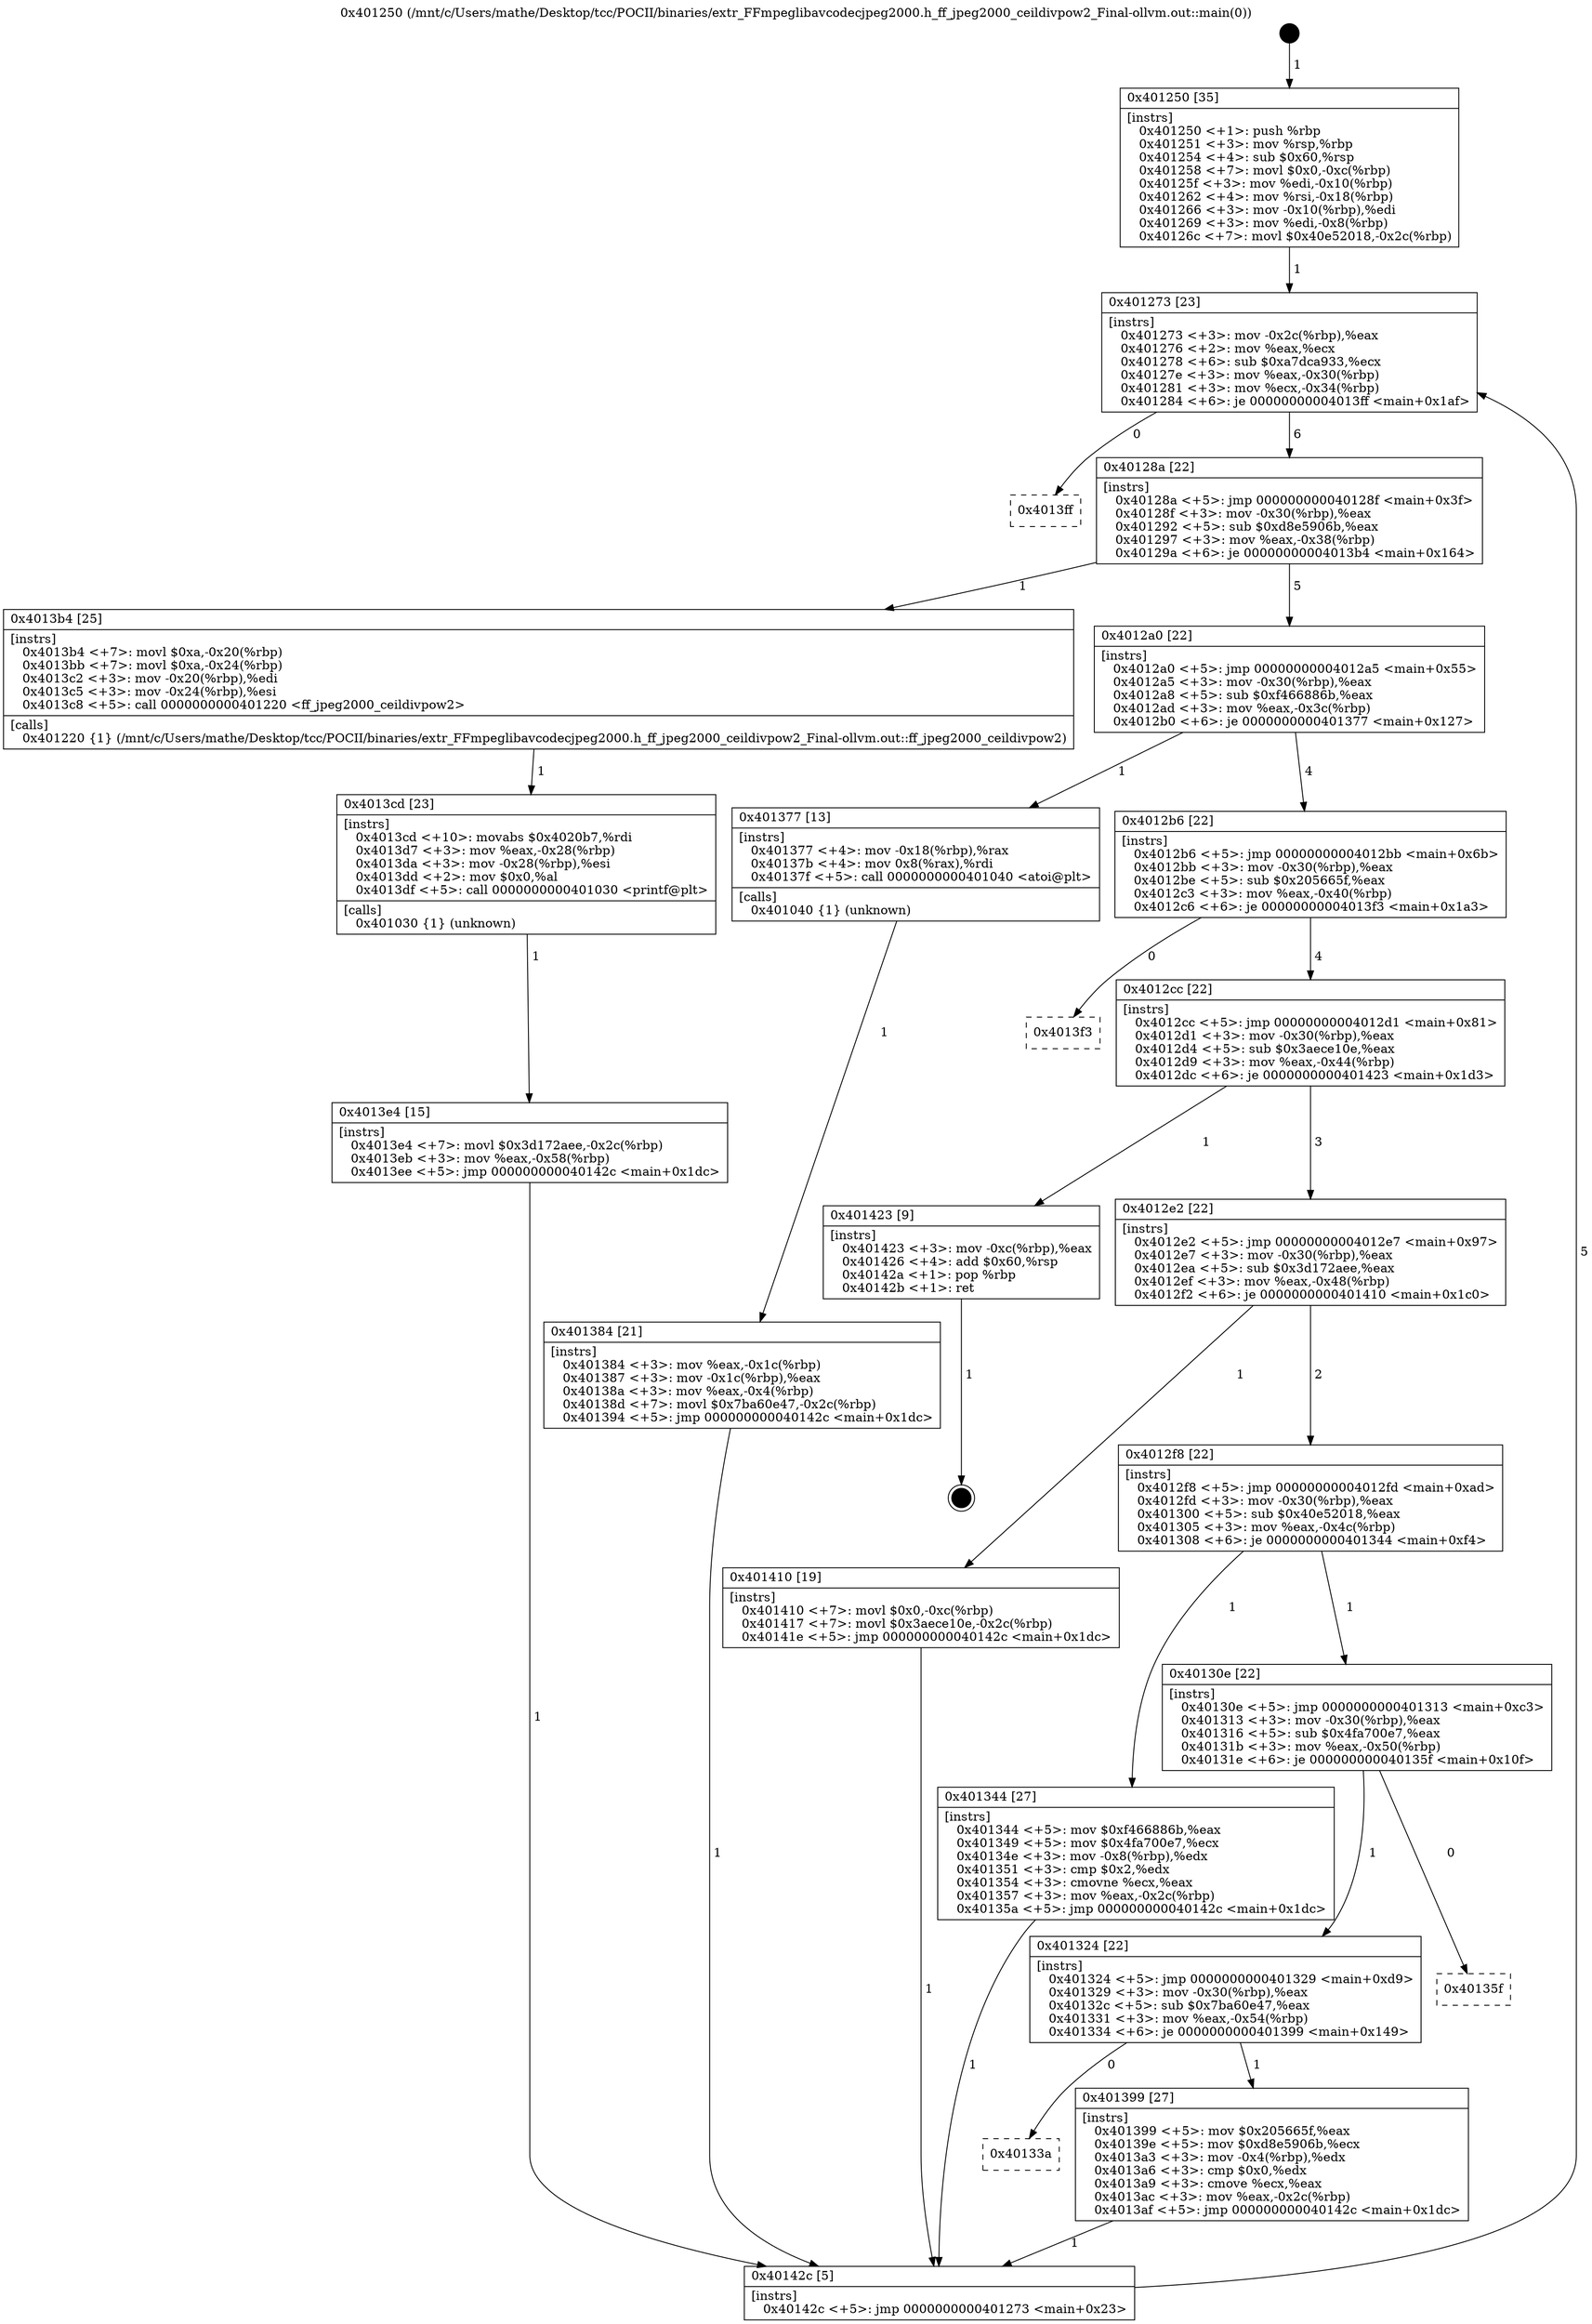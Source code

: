 digraph "0x401250" {
  label = "0x401250 (/mnt/c/Users/mathe/Desktop/tcc/POCII/binaries/extr_FFmpeglibavcodecjpeg2000.h_ff_jpeg2000_ceildivpow2_Final-ollvm.out::main(0))"
  labelloc = "t"
  node[shape=record]

  Entry [label="",width=0.3,height=0.3,shape=circle,fillcolor=black,style=filled]
  "0x401273" [label="{
     0x401273 [23]\l
     | [instrs]\l
     &nbsp;&nbsp;0x401273 \<+3\>: mov -0x2c(%rbp),%eax\l
     &nbsp;&nbsp;0x401276 \<+2\>: mov %eax,%ecx\l
     &nbsp;&nbsp;0x401278 \<+6\>: sub $0xa7dca933,%ecx\l
     &nbsp;&nbsp;0x40127e \<+3\>: mov %eax,-0x30(%rbp)\l
     &nbsp;&nbsp;0x401281 \<+3\>: mov %ecx,-0x34(%rbp)\l
     &nbsp;&nbsp;0x401284 \<+6\>: je 00000000004013ff \<main+0x1af\>\l
  }"]
  "0x4013ff" [label="{
     0x4013ff\l
  }", style=dashed]
  "0x40128a" [label="{
     0x40128a [22]\l
     | [instrs]\l
     &nbsp;&nbsp;0x40128a \<+5\>: jmp 000000000040128f \<main+0x3f\>\l
     &nbsp;&nbsp;0x40128f \<+3\>: mov -0x30(%rbp),%eax\l
     &nbsp;&nbsp;0x401292 \<+5\>: sub $0xd8e5906b,%eax\l
     &nbsp;&nbsp;0x401297 \<+3\>: mov %eax,-0x38(%rbp)\l
     &nbsp;&nbsp;0x40129a \<+6\>: je 00000000004013b4 \<main+0x164\>\l
  }"]
  Exit [label="",width=0.3,height=0.3,shape=circle,fillcolor=black,style=filled,peripheries=2]
  "0x4013b4" [label="{
     0x4013b4 [25]\l
     | [instrs]\l
     &nbsp;&nbsp;0x4013b4 \<+7\>: movl $0xa,-0x20(%rbp)\l
     &nbsp;&nbsp;0x4013bb \<+7\>: movl $0xa,-0x24(%rbp)\l
     &nbsp;&nbsp;0x4013c2 \<+3\>: mov -0x20(%rbp),%edi\l
     &nbsp;&nbsp;0x4013c5 \<+3\>: mov -0x24(%rbp),%esi\l
     &nbsp;&nbsp;0x4013c8 \<+5\>: call 0000000000401220 \<ff_jpeg2000_ceildivpow2\>\l
     | [calls]\l
     &nbsp;&nbsp;0x401220 \{1\} (/mnt/c/Users/mathe/Desktop/tcc/POCII/binaries/extr_FFmpeglibavcodecjpeg2000.h_ff_jpeg2000_ceildivpow2_Final-ollvm.out::ff_jpeg2000_ceildivpow2)\l
  }"]
  "0x4012a0" [label="{
     0x4012a0 [22]\l
     | [instrs]\l
     &nbsp;&nbsp;0x4012a0 \<+5\>: jmp 00000000004012a5 \<main+0x55\>\l
     &nbsp;&nbsp;0x4012a5 \<+3\>: mov -0x30(%rbp),%eax\l
     &nbsp;&nbsp;0x4012a8 \<+5\>: sub $0xf466886b,%eax\l
     &nbsp;&nbsp;0x4012ad \<+3\>: mov %eax,-0x3c(%rbp)\l
     &nbsp;&nbsp;0x4012b0 \<+6\>: je 0000000000401377 \<main+0x127\>\l
  }"]
  "0x4013e4" [label="{
     0x4013e4 [15]\l
     | [instrs]\l
     &nbsp;&nbsp;0x4013e4 \<+7\>: movl $0x3d172aee,-0x2c(%rbp)\l
     &nbsp;&nbsp;0x4013eb \<+3\>: mov %eax,-0x58(%rbp)\l
     &nbsp;&nbsp;0x4013ee \<+5\>: jmp 000000000040142c \<main+0x1dc\>\l
  }"]
  "0x401377" [label="{
     0x401377 [13]\l
     | [instrs]\l
     &nbsp;&nbsp;0x401377 \<+4\>: mov -0x18(%rbp),%rax\l
     &nbsp;&nbsp;0x40137b \<+4\>: mov 0x8(%rax),%rdi\l
     &nbsp;&nbsp;0x40137f \<+5\>: call 0000000000401040 \<atoi@plt\>\l
     | [calls]\l
     &nbsp;&nbsp;0x401040 \{1\} (unknown)\l
  }"]
  "0x4012b6" [label="{
     0x4012b6 [22]\l
     | [instrs]\l
     &nbsp;&nbsp;0x4012b6 \<+5\>: jmp 00000000004012bb \<main+0x6b\>\l
     &nbsp;&nbsp;0x4012bb \<+3\>: mov -0x30(%rbp),%eax\l
     &nbsp;&nbsp;0x4012be \<+5\>: sub $0x205665f,%eax\l
     &nbsp;&nbsp;0x4012c3 \<+3\>: mov %eax,-0x40(%rbp)\l
     &nbsp;&nbsp;0x4012c6 \<+6\>: je 00000000004013f3 \<main+0x1a3\>\l
  }"]
  "0x4013cd" [label="{
     0x4013cd [23]\l
     | [instrs]\l
     &nbsp;&nbsp;0x4013cd \<+10\>: movabs $0x4020b7,%rdi\l
     &nbsp;&nbsp;0x4013d7 \<+3\>: mov %eax,-0x28(%rbp)\l
     &nbsp;&nbsp;0x4013da \<+3\>: mov -0x28(%rbp),%esi\l
     &nbsp;&nbsp;0x4013dd \<+2\>: mov $0x0,%al\l
     &nbsp;&nbsp;0x4013df \<+5\>: call 0000000000401030 \<printf@plt\>\l
     | [calls]\l
     &nbsp;&nbsp;0x401030 \{1\} (unknown)\l
  }"]
  "0x4013f3" [label="{
     0x4013f3\l
  }", style=dashed]
  "0x4012cc" [label="{
     0x4012cc [22]\l
     | [instrs]\l
     &nbsp;&nbsp;0x4012cc \<+5\>: jmp 00000000004012d1 \<main+0x81\>\l
     &nbsp;&nbsp;0x4012d1 \<+3\>: mov -0x30(%rbp),%eax\l
     &nbsp;&nbsp;0x4012d4 \<+5\>: sub $0x3aece10e,%eax\l
     &nbsp;&nbsp;0x4012d9 \<+3\>: mov %eax,-0x44(%rbp)\l
     &nbsp;&nbsp;0x4012dc \<+6\>: je 0000000000401423 \<main+0x1d3\>\l
  }"]
  "0x40133a" [label="{
     0x40133a\l
  }", style=dashed]
  "0x401423" [label="{
     0x401423 [9]\l
     | [instrs]\l
     &nbsp;&nbsp;0x401423 \<+3\>: mov -0xc(%rbp),%eax\l
     &nbsp;&nbsp;0x401426 \<+4\>: add $0x60,%rsp\l
     &nbsp;&nbsp;0x40142a \<+1\>: pop %rbp\l
     &nbsp;&nbsp;0x40142b \<+1\>: ret\l
  }"]
  "0x4012e2" [label="{
     0x4012e2 [22]\l
     | [instrs]\l
     &nbsp;&nbsp;0x4012e2 \<+5\>: jmp 00000000004012e7 \<main+0x97\>\l
     &nbsp;&nbsp;0x4012e7 \<+3\>: mov -0x30(%rbp),%eax\l
     &nbsp;&nbsp;0x4012ea \<+5\>: sub $0x3d172aee,%eax\l
     &nbsp;&nbsp;0x4012ef \<+3\>: mov %eax,-0x48(%rbp)\l
     &nbsp;&nbsp;0x4012f2 \<+6\>: je 0000000000401410 \<main+0x1c0\>\l
  }"]
  "0x401399" [label="{
     0x401399 [27]\l
     | [instrs]\l
     &nbsp;&nbsp;0x401399 \<+5\>: mov $0x205665f,%eax\l
     &nbsp;&nbsp;0x40139e \<+5\>: mov $0xd8e5906b,%ecx\l
     &nbsp;&nbsp;0x4013a3 \<+3\>: mov -0x4(%rbp),%edx\l
     &nbsp;&nbsp;0x4013a6 \<+3\>: cmp $0x0,%edx\l
     &nbsp;&nbsp;0x4013a9 \<+3\>: cmove %ecx,%eax\l
     &nbsp;&nbsp;0x4013ac \<+3\>: mov %eax,-0x2c(%rbp)\l
     &nbsp;&nbsp;0x4013af \<+5\>: jmp 000000000040142c \<main+0x1dc\>\l
  }"]
  "0x401410" [label="{
     0x401410 [19]\l
     | [instrs]\l
     &nbsp;&nbsp;0x401410 \<+7\>: movl $0x0,-0xc(%rbp)\l
     &nbsp;&nbsp;0x401417 \<+7\>: movl $0x3aece10e,-0x2c(%rbp)\l
     &nbsp;&nbsp;0x40141e \<+5\>: jmp 000000000040142c \<main+0x1dc\>\l
  }"]
  "0x4012f8" [label="{
     0x4012f8 [22]\l
     | [instrs]\l
     &nbsp;&nbsp;0x4012f8 \<+5\>: jmp 00000000004012fd \<main+0xad\>\l
     &nbsp;&nbsp;0x4012fd \<+3\>: mov -0x30(%rbp),%eax\l
     &nbsp;&nbsp;0x401300 \<+5\>: sub $0x40e52018,%eax\l
     &nbsp;&nbsp;0x401305 \<+3\>: mov %eax,-0x4c(%rbp)\l
     &nbsp;&nbsp;0x401308 \<+6\>: je 0000000000401344 \<main+0xf4\>\l
  }"]
  "0x401324" [label="{
     0x401324 [22]\l
     | [instrs]\l
     &nbsp;&nbsp;0x401324 \<+5\>: jmp 0000000000401329 \<main+0xd9\>\l
     &nbsp;&nbsp;0x401329 \<+3\>: mov -0x30(%rbp),%eax\l
     &nbsp;&nbsp;0x40132c \<+5\>: sub $0x7ba60e47,%eax\l
     &nbsp;&nbsp;0x401331 \<+3\>: mov %eax,-0x54(%rbp)\l
     &nbsp;&nbsp;0x401334 \<+6\>: je 0000000000401399 \<main+0x149\>\l
  }"]
  "0x401344" [label="{
     0x401344 [27]\l
     | [instrs]\l
     &nbsp;&nbsp;0x401344 \<+5\>: mov $0xf466886b,%eax\l
     &nbsp;&nbsp;0x401349 \<+5\>: mov $0x4fa700e7,%ecx\l
     &nbsp;&nbsp;0x40134e \<+3\>: mov -0x8(%rbp),%edx\l
     &nbsp;&nbsp;0x401351 \<+3\>: cmp $0x2,%edx\l
     &nbsp;&nbsp;0x401354 \<+3\>: cmovne %ecx,%eax\l
     &nbsp;&nbsp;0x401357 \<+3\>: mov %eax,-0x2c(%rbp)\l
     &nbsp;&nbsp;0x40135a \<+5\>: jmp 000000000040142c \<main+0x1dc\>\l
  }"]
  "0x40130e" [label="{
     0x40130e [22]\l
     | [instrs]\l
     &nbsp;&nbsp;0x40130e \<+5\>: jmp 0000000000401313 \<main+0xc3\>\l
     &nbsp;&nbsp;0x401313 \<+3\>: mov -0x30(%rbp),%eax\l
     &nbsp;&nbsp;0x401316 \<+5\>: sub $0x4fa700e7,%eax\l
     &nbsp;&nbsp;0x40131b \<+3\>: mov %eax,-0x50(%rbp)\l
     &nbsp;&nbsp;0x40131e \<+6\>: je 000000000040135f \<main+0x10f\>\l
  }"]
  "0x40142c" [label="{
     0x40142c [5]\l
     | [instrs]\l
     &nbsp;&nbsp;0x40142c \<+5\>: jmp 0000000000401273 \<main+0x23\>\l
  }"]
  "0x401250" [label="{
     0x401250 [35]\l
     | [instrs]\l
     &nbsp;&nbsp;0x401250 \<+1\>: push %rbp\l
     &nbsp;&nbsp;0x401251 \<+3\>: mov %rsp,%rbp\l
     &nbsp;&nbsp;0x401254 \<+4\>: sub $0x60,%rsp\l
     &nbsp;&nbsp;0x401258 \<+7\>: movl $0x0,-0xc(%rbp)\l
     &nbsp;&nbsp;0x40125f \<+3\>: mov %edi,-0x10(%rbp)\l
     &nbsp;&nbsp;0x401262 \<+4\>: mov %rsi,-0x18(%rbp)\l
     &nbsp;&nbsp;0x401266 \<+3\>: mov -0x10(%rbp),%edi\l
     &nbsp;&nbsp;0x401269 \<+3\>: mov %edi,-0x8(%rbp)\l
     &nbsp;&nbsp;0x40126c \<+7\>: movl $0x40e52018,-0x2c(%rbp)\l
  }"]
  "0x401384" [label="{
     0x401384 [21]\l
     | [instrs]\l
     &nbsp;&nbsp;0x401384 \<+3\>: mov %eax,-0x1c(%rbp)\l
     &nbsp;&nbsp;0x401387 \<+3\>: mov -0x1c(%rbp),%eax\l
     &nbsp;&nbsp;0x40138a \<+3\>: mov %eax,-0x4(%rbp)\l
     &nbsp;&nbsp;0x40138d \<+7\>: movl $0x7ba60e47,-0x2c(%rbp)\l
     &nbsp;&nbsp;0x401394 \<+5\>: jmp 000000000040142c \<main+0x1dc\>\l
  }"]
  "0x40135f" [label="{
     0x40135f\l
  }", style=dashed]
  Entry -> "0x401250" [label=" 1"]
  "0x401273" -> "0x4013ff" [label=" 0"]
  "0x401273" -> "0x40128a" [label=" 6"]
  "0x401423" -> Exit [label=" 1"]
  "0x40128a" -> "0x4013b4" [label=" 1"]
  "0x40128a" -> "0x4012a0" [label=" 5"]
  "0x401410" -> "0x40142c" [label=" 1"]
  "0x4012a0" -> "0x401377" [label=" 1"]
  "0x4012a0" -> "0x4012b6" [label=" 4"]
  "0x4013e4" -> "0x40142c" [label=" 1"]
  "0x4012b6" -> "0x4013f3" [label=" 0"]
  "0x4012b6" -> "0x4012cc" [label=" 4"]
  "0x4013cd" -> "0x4013e4" [label=" 1"]
  "0x4012cc" -> "0x401423" [label=" 1"]
  "0x4012cc" -> "0x4012e2" [label=" 3"]
  "0x4013b4" -> "0x4013cd" [label=" 1"]
  "0x4012e2" -> "0x401410" [label=" 1"]
  "0x4012e2" -> "0x4012f8" [label=" 2"]
  "0x401399" -> "0x40142c" [label=" 1"]
  "0x4012f8" -> "0x401344" [label=" 1"]
  "0x4012f8" -> "0x40130e" [label=" 1"]
  "0x401344" -> "0x40142c" [label=" 1"]
  "0x401250" -> "0x401273" [label=" 1"]
  "0x40142c" -> "0x401273" [label=" 5"]
  "0x401377" -> "0x401384" [label=" 1"]
  "0x401384" -> "0x40142c" [label=" 1"]
  "0x401324" -> "0x401399" [label=" 1"]
  "0x40130e" -> "0x40135f" [label=" 0"]
  "0x40130e" -> "0x401324" [label=" 1"]
  "0x401324" -> "0x40133a" [label=" 0"]
}
